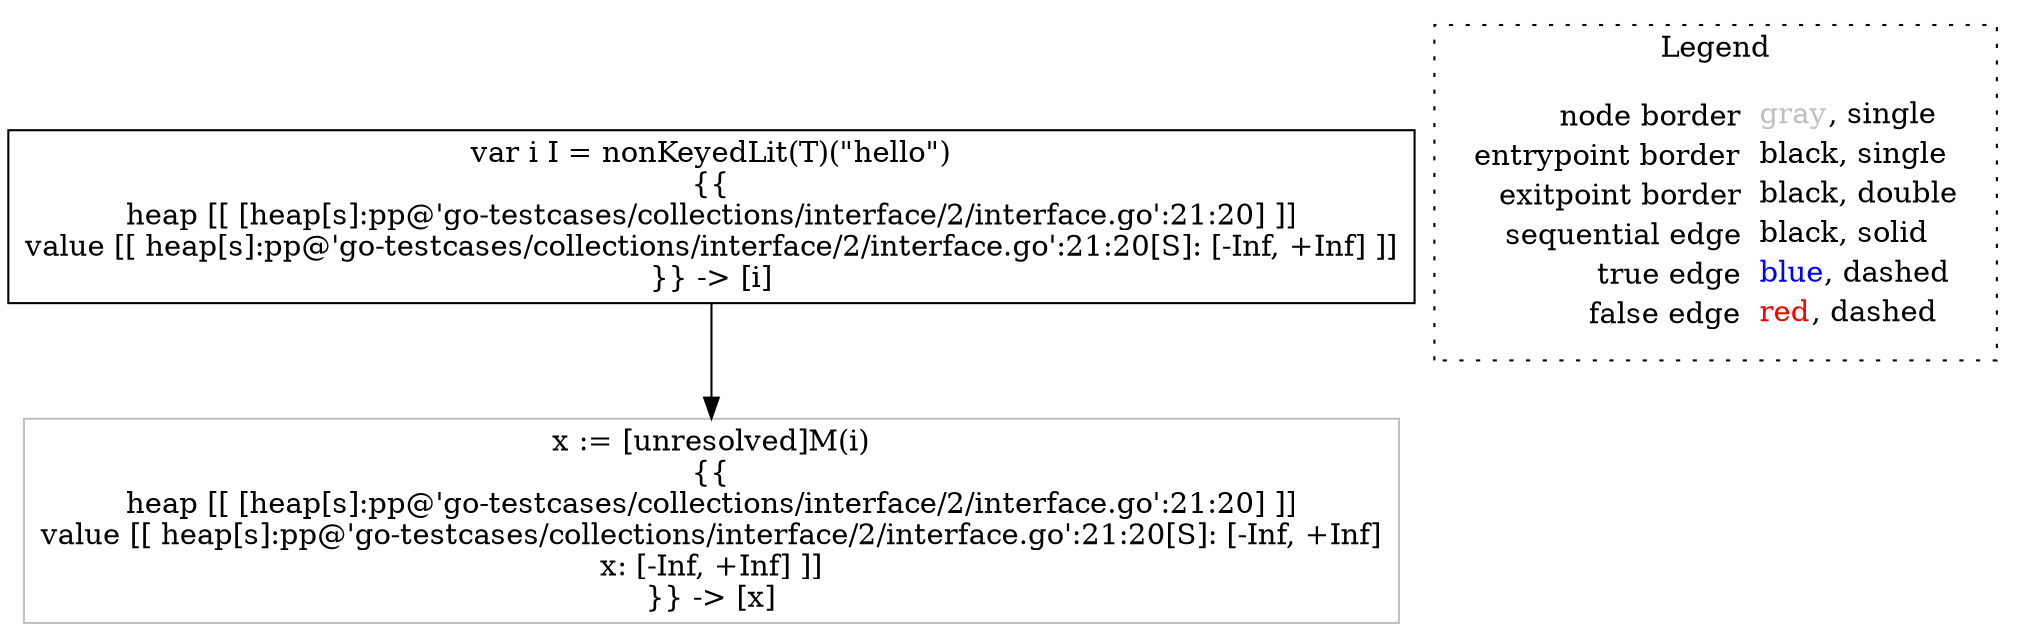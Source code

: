 digraph {
	"node0" [shape="rect",color="black",label=<var i I = nonKeyedLit(T)(&quot;hello&quot;)<BR/>{{<BR/>heap [[ [heap[s]:pp@'go-testcases/collections/interface/2/interface.go':21:20] ]]<BR/>value [[ heap[s]:pp@'go-testcases/collections/interface/2/interface.go':21:20[S]: [-Inf, +Inf] ]]<BR/>}} -&gt; [i]>];
	"node1" [shape="rect",color="gray",label=<x := [unresolved]M(i)<BR/>{{<BR/>heap [[ [heap[s]:pp@'go-testcases/collections/interface/2/interface.go':21:20] ]]<BR/>value [[ heap[s]:pp@'go-testcases/collections/interface/2/interface.go':21:20[S]: [-Inf, +Inf]<BR/>x: [-Inf, +Inf] ]]<BR/>}} -&gt; [x]>];
	"node0" -> "node1" [color="black"];
subgraph cluster_legend {
	label="Legend";
	style=dotted;
	node [shape=plaintext];
	"legend" [label=<<table border="0" cellpadding="2" cellspacing="0" cellborder="0"><tr><td align="right">node border&nbsp;</td><td align="left"><font color="gray">gray</font>, single</td></tr><tr><td align="right">entrypoint border&nbsp;</td><td align="left"><font color="black">black</font>, single</td></tr><tr><td align="right">exitpoint border&nbsp;</td><td align="left"><font color="black">black</font>, double</td></tr><tr><td align="right">sequential edge&nbsp;</td><td align="left"><font color="black">black</font>, solid</td></tr><tr><td align="right">true edge&nbsp;</td><td align="left"><font color="blue">blue</font>, dashed</td></tr><tr><td align="right">false edge&nbsp;</td><td align="left"><font color="red">red</font>, dashed</td></tr></table>>];
}

}
